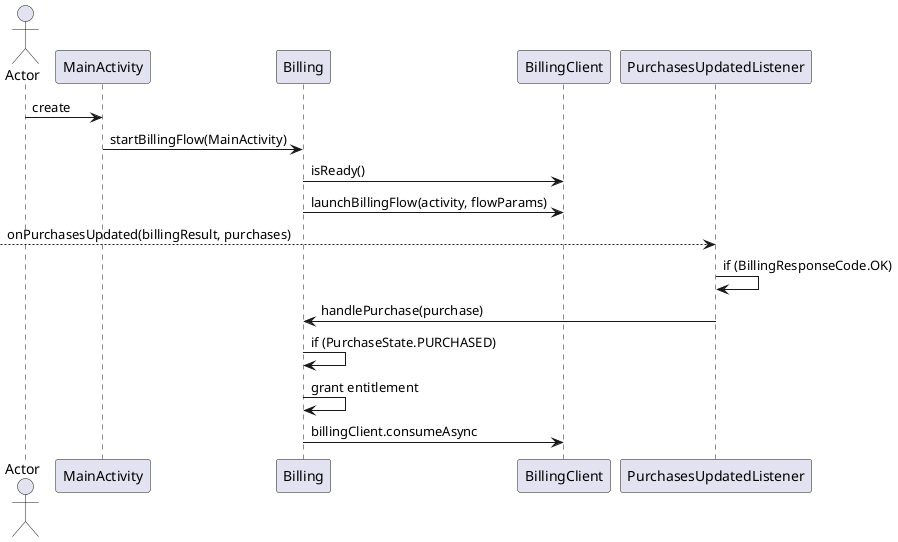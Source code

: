 @startuml

actor Actor
participant MainActivity
Actor -> MainActivity: create

participant Billing
MainActivity -> Billing: startBillingFlow(MainActivity)

participant BillingClient
Billing -> BillingClient: isReady()
Billing -> BillingClient: launchBillingFlow(activity, flowParams)

participant PurchasesUpdatedListener
--> PurchasesUpdatedListener: onPurchasesUpdated(billingResult, purchases)

PurchasesUpdatedListener -> PurchasesUpdatedListener: if (BillingResponseCode.OK)
PurchasesUpdatedListener -> Billing: handlePurchase(purchase)
Billing -> Billing: if (PurchaseState.PURCHASED)
Billing -> Billing: grant entitlement
Billing -> BillingClient: billingClient.consumeAsync

@enduml
